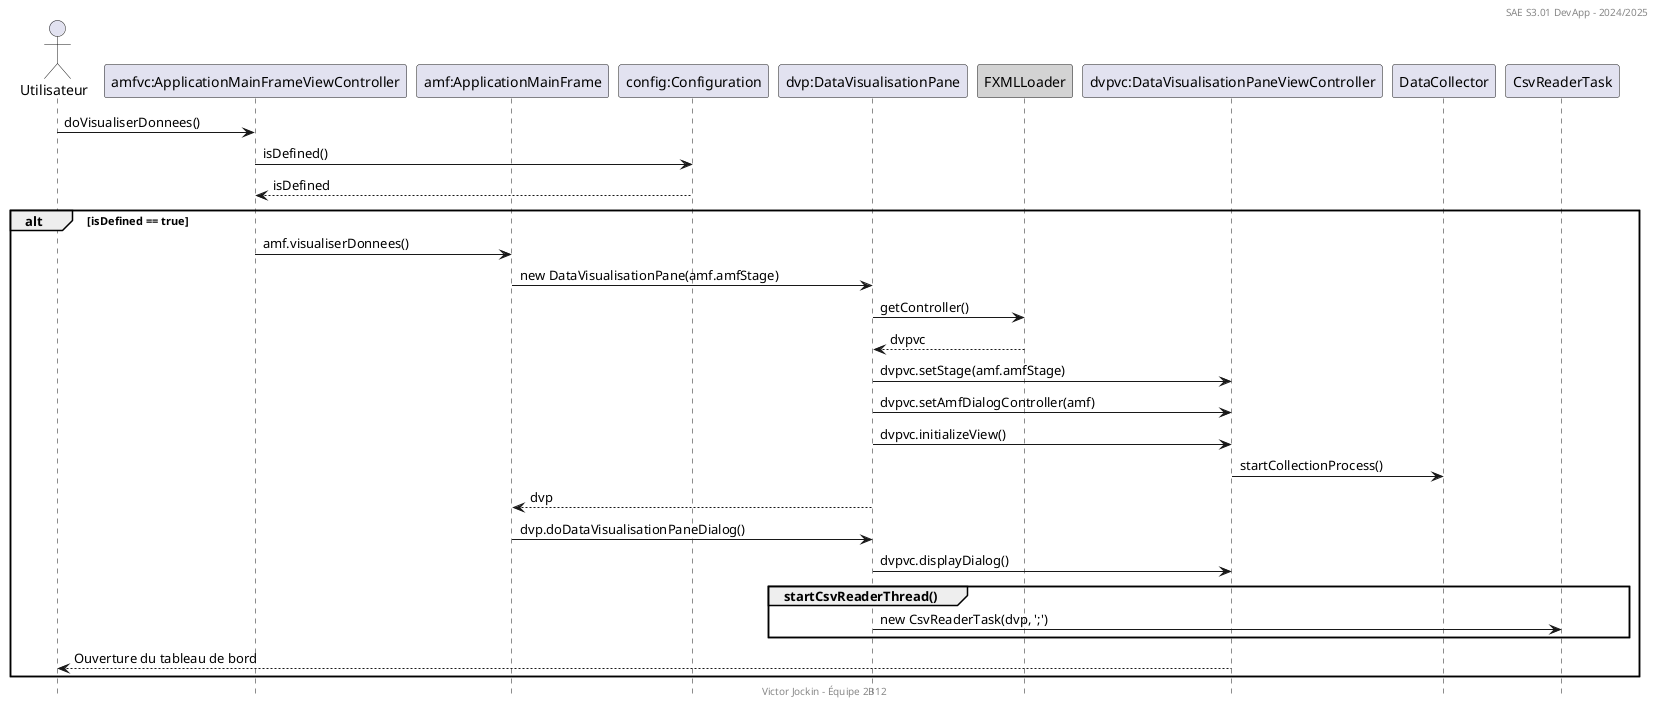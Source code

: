 @startuml
header SAE S3.01 DevApp - 2024/2025
actor Utilisateur as u
participant "amfvc:ApplicationMainFrameViewController" as amfvc
participant "amf:ApplicationMainFrame" as amf
participant "config:Configuration" as config
participant "dvp:DataVisualisationPane" as dvp
participant FXMLLoader as fl #lightgrey
participant "dvpvc:DataVisualisationPaneViewController" as dvpvc
participant "DataCollector" as dc
participant "CsvReaderTask" as csvrt
u -> amfvc : doVisualiserDonnees()
amfvc -> config : isDefined()
amfvc <-- config : isDefined
alt isDefined == true
    amfvc -> amf : amf.visualiserDonnees()
    amf -> dvp : new DataVisualisationPane(amf.amfStage)
    dvp -> fl : getController()
    dvp <-- fl : dvpvc
    dvp -> dvpvc : dvpvc.setStage(amf.amfStage)
    dvp -> dvpvc : dvpvc.setAmfDialogController(amf)
    dvp -> dvpvc : dvpvc.initializeView()
    dvpvc -> dc : startCollectionProcess()
    amf <-- dvp : dvp
    amf -> dvp : dvp.doDataVisualisationPaneDialog()
    dvp -> dvpvc : dvpvc.displayDialog()
    group startCsvReaderThread()
        dvp -> csvrt : new CsvReaderTask(dvp, ';')
    end
    u <-- dvpvc : Ouverture du tableau de bord
end
hide footbox
footer Victor Jockin - Équipe 2B12
@enduml